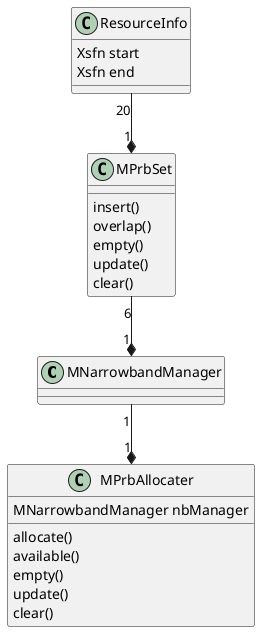 @startuml

MNarrowbandManager "1" --* "1" MPrbAllocater
MPrbSet "6" --* "1" MNarrowbandManager
ResourceInfo "20" --* "1" MPrbSet

class MPrbAllocater{
  MNarrowbandManager nbManager

  allocate()
  available()
  empty()
  update()
  clear()
}

class MPrbSet{
  insert()
  overlap()
  empty()
  update()
  clear()
}

class ResourceInfo{
  Xsfn start
  Xsfn end
}

@enduml
